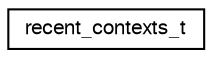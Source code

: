 digraph "Graphical Class Hierarchy"
{
  edge [fontname="FreeSans",fontsize="10",labelfontname="FreeSans",labelfontsize="10"];
  node [fontname="FreeSans",fontsize="10",shape=record];
  rankdir="LR";
  Node1 [label="recent_contexts_t",height=0.2,width=0.4,color="black", fillcolor="white", style="filled",URL="$structrecent__contexts__t.html"];
}
